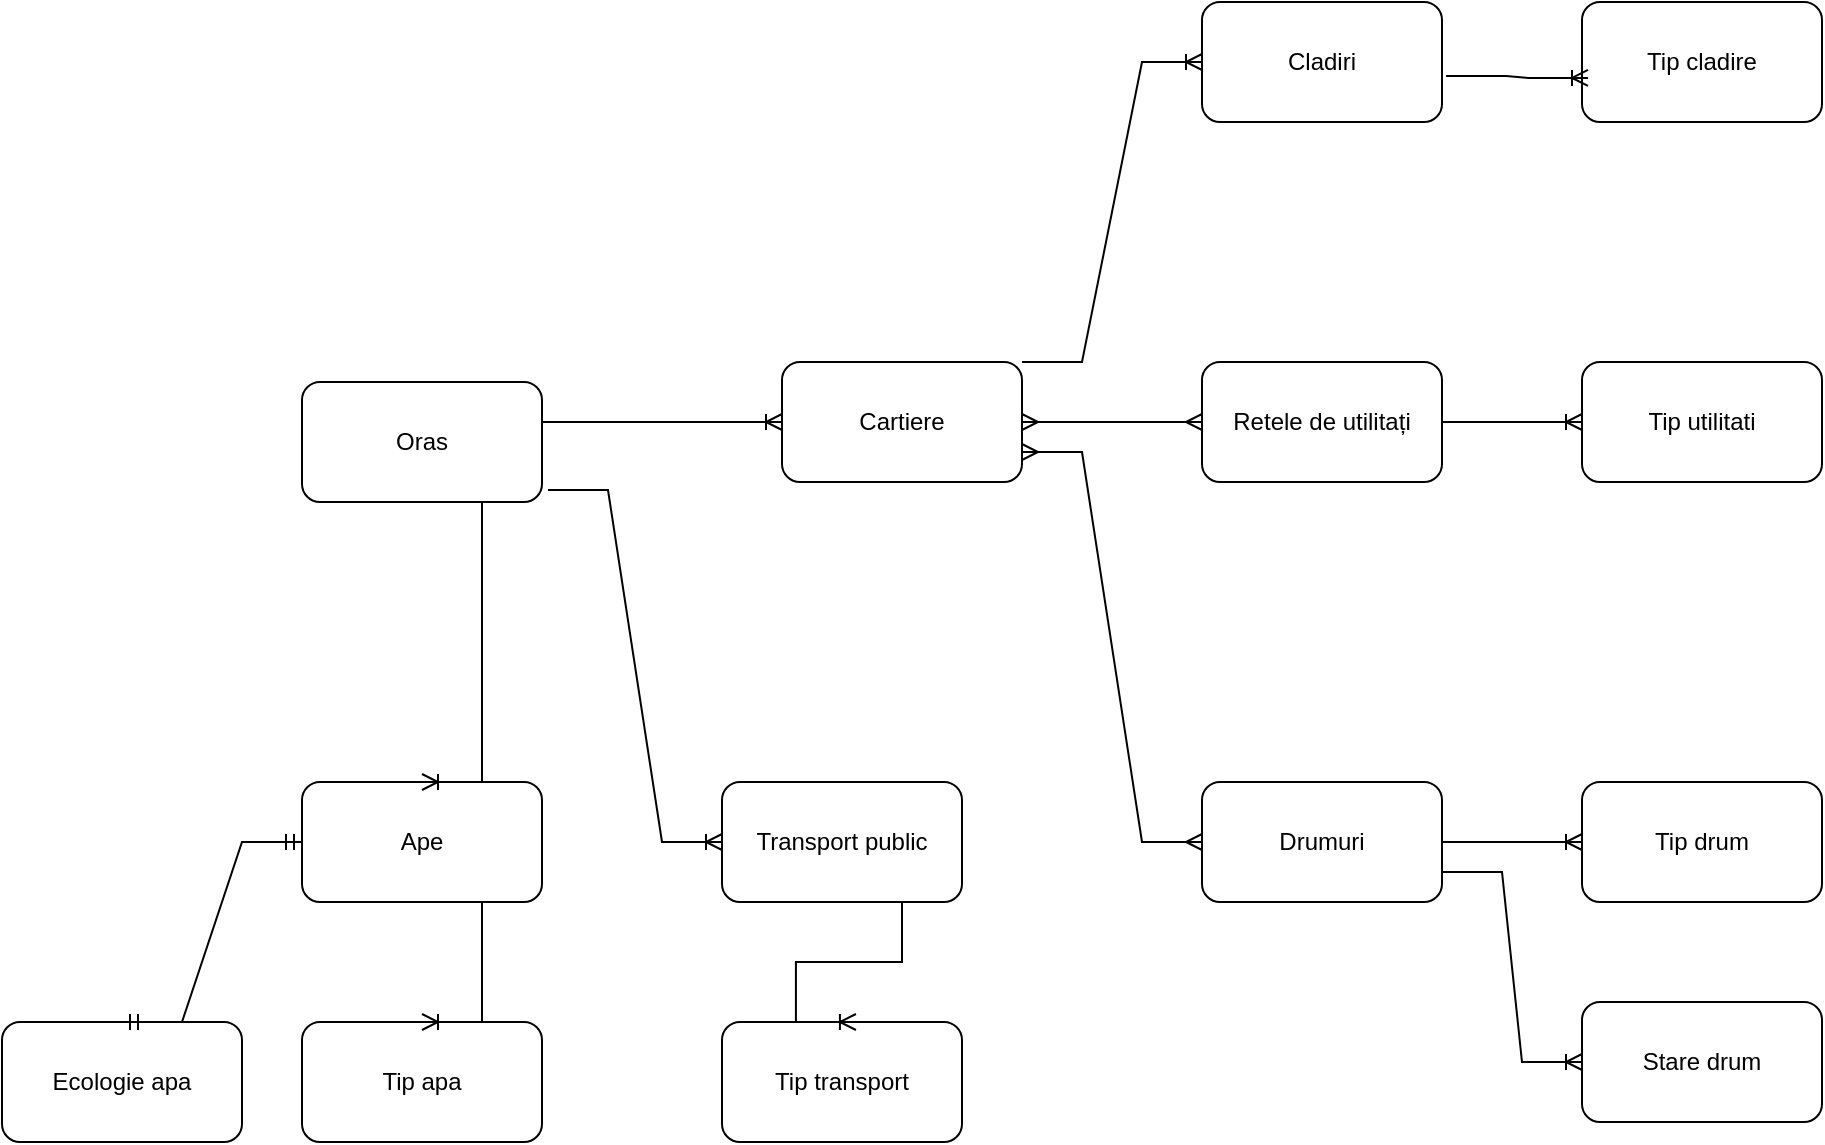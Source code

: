 <mxfile version="27.0.3">
  <diagram name="Page-1" id="391p9UXhBRdgQjdD_9U2">
    <mxGraphModel dx="2195" dy="597" grid="1" gridSize="10" guides="1" tooltips="1" connect="1" arrows="1" fold="1" page="1" pageScale="1" pageWidth="850" pageHeight="1100" math="0" shadow="0">
      <root>
        <mxCell id="0" />
        <mxCell id="1" parent="0" />
        <mxCell id="3ntJqm7VjU1_RzpnfSej-1" value="Oras" style="rounded=1;whiteSpace=wrap;html=1;" vertex="1" parent="1">
          <mxGeometry x="20" y="270" width="120" height="60" as="geometry" />
        </mxCell>
        <mxCell id="3ntJqm7VjU1_RzpnfSej-2" value="Cartiere" style="rounded=1;whiteSpace=wrap;html=1;" vertex="1" parent="1">
          <mxGeometry x="260" y="260" width="120" height="60" as="geometry" />
        </mxCell>
        <mxCell id="3ntJqm7VjU1_RzpnfSej-3" value="Cladiri" style="rounded=1;whiteSpace=wrap;html=1;" vertex="1" parent="1">
          <mxGeometry x="470" y="80" width="120" height="60" as="geometry" />
        </mxCell>
        <mxCell id="3ntJqm7VjU1_RzpnfSej-4" value="Drumuri" style="rounded=1;whiteSpace=wrap;html=1;" vertex="1" parent="1">
          <mxGeometry x="470" y="470" width="120" height="60" as="geometry" />
        </mxCell>
        <mxCell id="3ntJqm7VjU1_RzpnfSej-5" value="Transport public" style="rounded=1;whiteSpace=wrap;html=1;" vertex="1" parent="1">
          <mxGeometry x="230" y="470" width="120" height="60" as="geometry" />
        </mxCell>
        <mxCell id="3ntJqm7VjU1_RzpnfSej-6" value="Retele de utilitați" style="rounded=1;whiteSpace=wrap;html=1;" vertex="1" parent="1">
          <mxGeometry x="470" y="260" width="120" height="60" as="geometry" />
        </mxCell>
        <mxCell id="3ntJqm7VjU1_RzpnfSej-7" value="Ape" style="rounded=1;whiteSpace=wrap;html=1;" vertex="1" parent="1">
          <mxGeometry x="20" y="470" width="120" height="60" as="geometry" />
        </mxCell>
        <mxCell id="3ntJqm7VjU1_RzpnfSej-8" value="" style="edgeStyle=entityRelationEdgeStyle;fontSize=12;html=1;endArrow=ERoneToMany;rounded=0;entryX=0;entryY=0.5;entryDx=0;entryDy=0;exitX=1;exitY=0;exitDx=0;exitDy=0;" edge="1" parent="1" source="3ntJqm7VjU1_RzpnfSej-2" target="3ntJqm7VjU1_RzpnfSej-3">
          <mxGeometry width="100" height="100" relative="1" as="geometry">
            <mxPoint x="140" y="290" as="sourcePoint" />
            <mxPoint x="240" y="190" as="targetPoint" />
            <Array as="points">
              <mxPoint x="320" y="200" />
            </Array>
          </mxGeometry>
        </mxCell>
        <mxCell id="3ntJqm7VjU1_RzpnfSej-9" value="" style="edgeStyle=entityRelationEdgeStyle;fontSize=12;html=1;endArrow=ERoneToMany;rounded=0;entryX=0;entryY=0.5;entryDx=0;entryDy=0;" edge="1" parent="1" target="3ntJqm7VjU1_RzpnfSej-2">
          <mxGeometry width="100" height="100" relative="1" as="geometry">
            <mxPoint x="140" y="290" as="sourcePoint" />
            <mxPoint x="240" y="190" as="targetPoint" />
          </mxGeometry>
        </mxCell>
        <mxCell id="3ntJqm7VjU1_RzpnfSej-14" value="" style="edgeStyle=entityRelationEdgeStyle;fontSize=12;html=1;endArrow=ERoneToMany;rounded=0;entryX=0.5;entryY=0;entryDx=0;entryDy=0;exitX=0.5;exitY=1;exitDx=0;exitDy=0;" edge="1" parent="1" source="3ntJqm7VjU1_RzpnfSej-1" target="3ntJqm7VjU1_RzpnfSej-7">
          <mxGeometry width="100" height="100" relative="1" as="geometry">
            <mxPoint x="60" y="340" as="sourcePoint" />
            <mxPoint x="480" y="230" as="targetPoint" />
          </mxGeometry>
        </mxCell>
        <mxCell id="3ntJqm7VjU1_RzpnfSej-15" value="" style="edgeStyle=entityRelationEdgeStyle;fontSize=12;html=1;endArrow=ERmany;startArrow=ERmany;rounded=0;exitX=1;exitY=0.5;exitDx=0;exitDy=0;entryX=0;entryY=0.5;entryDx=0;entryDy=0;" edge="1" parent="1" source="3ntJqm7VjU1_RzpnfSej-2" target="3ntJqm7VjU1_RzpnfSej-6">
          <mxGeometry width="100" height="100" relative="1" as="geometry">
            <mxPoint x="390" y="270" as="sourcePoint" />
            <mxPoint x="490" y="170" as="targetPoint" />
          </mxGeometry>
        </mxCell>
        <mxCell id="3ntJqm7VjU1_RzpnfSej-16" value="" style="edgeStyle=entityRelationEdgeStyle;fontSize=12;html=1;endArrow=ERoneToMany;rounded=0;exitX=1.025;exitY=0.9;exitDx=0;exitDy=0;exitPerimeter=0;entryX=0;entryY=0.5;entryDx=0;entryDy=0;" edge="1" parent="1" source="3ntJqm7VjU1_RzpnfSej-1" target="3ntJqm7VjU1_RzpnfSej-5">
          <mxGeometry width="100" height="100" relative="1" as="geometry">
            <mxPoint x="160" y="440" as="sourcePoint" />
            <mxPoint x="260" y="340" as="targetPoint" />
          </mxGeometry>
        </mxCell>
        <mxCell id="3ntJqm7VjU1_RzpnfSej-17" value="" style="edgeStyle=entityRelationEdgeStyle;fontSize=12;html=1;endArrow=ERmany;startArrow=ERmany;rounded=0;exitX=1;exitY=0.75;exitDx=0;exitDy=0;entryX=0;entryY=0.5;entryDx=0;entryDy=0;" edge="1" parent="1" source="3ntJqm7VjU1_RzpnfSej-2" target="3ntJqm7VjU1_RzpnfSej-4">
          <mxGeometry width="100" height="100" relative="1" as="geometry">
            <mxPoint x="380" y="330" as="sourcePoint" />
            <mxPoint x="480" y="230" as="targetPoint" />
          </mxGeometry>
        </mxCell>
        <mxCell id="3ntJqm7VjU1_RzpnfSej-18" value="Tip utilitati" style="rounded=1;whiteSpace=wrap;html=1;" vertex="1" parent="1">
          <mxGeometry x="660" y="260" width="120" height="60" as="geometry" />
        </mxCell>
        <mxCell id="3ntJqm7VjU1_RzpnfSej-19" value="" style="edgeStyle=entityRelationEdgeStyle;fontSize=12;html=1;endArrow=ERoneToMany;rounded=0;exitX=1;exitY=0.5;exitDx=0;exitDy=0;entryX=0;entryY=0.5;entryDx=0;entryDy=0;" edge="1" parent="1" source="3ntJqm7VjU1_RzpnfSej-6" target="3ntJqm7VjU1_RzpnfSej-18">
          <mxGeometry width="100" height="100" relative="1" as="geometry">
            <mxPoint x="590" y="210" as="sourcePoint" />
            <mxPoint x="690" y="110" as="targetPoint" />
          </mxGeometry>
        </mxCell>
        <mxCell id="3ntJqm7VjU1_RzpnfSej-20" value="Tip cladire" style="rounded=1;whiteSpace=wrap;html=1;" vertex="1" parent="1">
          <mxGeometry x="660" y="80" width="120" height="60" as="geometry" />
        </mxCell>
        <mxCell id="3ntJqm7VjU1_RzpnfSej-21" value="" style="edgeStyle=entityRelationEdgeStyle;fontSize=12;html=1;endArrow=ERoneToMany;rounded=0;exitX=1.017;exitY=0.617;exitDx=0;exitDy=0;exitPerimeter=0;entryX=0.025;entryY=0.633;entryDx=0;entryDy=0;entryPerimeter=0;" edge="1" parent="1" source="3ntJqm7VjU1_RzpnfSej-3" target="3ntJqm7VjU1_RzpnfSej-20">
          <mxGeometry width="100" height="100" relative="1" as="geometry">
            <mxPoint x="610" y="130" as="sourcePoint" />
            <mxPoint x="710" y="30" as="targetPoint" />
          </mxGeometry>
        </mxCell>
        <mxCell id="3ntJqm7VjU1_RzpnfSej-22" value="Tip drum" style="rounded=1;whiteSpace=wrap;html=1;" vertex="1" parent="1">
          <mxGeometry x="660" y="470" width="120" height="60" as="geometry" />
        </mxCell>
        <mxCell id="3ntJqm7VjU1_RzpnfSej-23" value="" style="edgeStyle=entityRelationEdgeStyle;fontSize=12;html=1;endArrow=ERoneToMany;rounded=0;exitX=1;exitY=0.5;exitDx=0;exitDy=0;entryX=0;entryY=0.5;entryDx=0;entryDy=0;" edge="1" parent="1" source="3ntJqm7VjU1_RzpnfSej-4" target="3ntJqm7VjU1_RzpnfSej-22">
          <mxGeometry width="100" height="100" relative="1" as="geometry">
            <mxPoint x="620" y="360" as="sourcePoint" />
            <mxPoint x="720" y="260" as="targetPoint" />
          </mxGeometry>
        </mxCell>
        <mxCell id="3ntJqm7VjU1_RzpnfSej-24" value="Stare drum" style="rounded=1;whiteSpace=wrap;html=1;" vertex="1" parent="1">
          <mxGeometry x="660" y="580" width="120" height="60" as="geometry" />
        </mxCell>
        <mxCell id="3ntJqm7VjU1_RzpnfSej-25" value="" style="edgeStyle=entityRelationEdgeStyle;fontSize=12;html=1;endArrow=ERoneToMany;rounded=0;exitX=1;exitY=0.75;exitDx=0;exitDy=0;entryX=0;entryY=0.5;entryDx=0;entryDy=0;" edge="1" parent="1" source="3ntJqm7VjU1_RzpnfSej-4" target="3ntJqm7VjU1_RzpnfSej-24">
          <mxGeometry width="100" height="100" relative="1" as="geometry">
            <mxPoint x="620" y="560" as="sourcePoint" />
            <mxPoint x="720" y="460" as="targetPoint" />
          </mxGeometry>
        </mxCell>
        <mxCell id="3ntJqm7VjU1_RzpnfSej-27" value="Tip apa" style="rounded=1;whiteSpace=wrap;html=1;" vertex="1" parent="1">
          <mxGeometry x="20" y="590" width="120" height="60" as="geometry" />
        </mxCell>
        <mxCell id="3ntJqm7VjU1_RzpnfSej-28" value="Ecologie apa" style="rounded=1;whiteSpace=wrap;html=1;" vertex="1" parent="1">
          <mxGeometry x="-130" y="590" width="120" height="60" as="geometry" />
        </mxCell>
        <mxCell id="3ntJqm7VjU1_RzpnfSej-29" value="" style="edgeStyle=entityRelationEdgeStyle;fontSize=12;html=1;endArrow=ERoneToMany;rounded=0;exitX=0.5;exitY=1;exitDx=0;exitDy=0;entryX=0.5;entryY=0;entryDx=0;entryDy=0;" edge="1" parent="1" source="3ntJqm7VjU1_RzpnfSej-7" target="3ntJqm7VjU1_RzpnfSej-27">
          <mxGeometry width="100" height="100" relative="1" as="geometry">
            <mxPoint x="430" y="560" as="sourcePoint" />
            <mxPoint x="530" y="460" as="targetPoint" />
          </mxGeometry>
        </mxCell>
        <mxCell id="3ntJqm7VjU1_RzpnfSej-30" value="" style="edgeStyle=entityRelationEdgeStyle;fontSize=12;html=1;endArrow=ERmandOne;startArrow=ERmandOne;rounded=0;exitX=0;exitY=0.5;exitDx=0;exitDy=0;entryX=0.5;entryY=0;entryDx=0;entryDy=0;" edge="1" parent="1" source="3ntJqm7VjU1_RzpnfSej-7" target="3ntJqm7VjU1_RzpnfSej-28">
          <mxGeometry width="100" height="100" relative="1" as="geometry">
            <mxPoint x="430" y="560" as="sourcePoint" />
            <mxPoint x="530" y="460" as="targetPoint" />
          </mxGeometry>
        </mxCell>
        <mxCell id="3ntJqm7VjU1_RzpnfSej-31" value="Tip transport" style="rounded=1;whiteSpace=wrap;html=1;" vertex="1" parent="1">
          <mxGeometry x="230" y="590" width="120" height="60" as="geometry" />
        </mxCell>
        <mxCell id="3ntJqm7VjU1_RzpnfSej-32" value="" style="edgeStyle=entityRelationEdgeStyle;fontSize=12;html=1;endArrow=ERoneToMany;rounded=0;exitX=0.5;exitY=1;exitDx=0;exitDy=0;entryX=0.558;entryY=0;entryDx=0;entryDy=0;entryPerimeter=0;" edge="1" parent="1" source="3ntJqm7VjU1_RzpnfSej-5" target="3ntJqm7VjU1_RzpnfSej-31">
          <mxGeometry width="100" height="100" relative="1" as="geometry">
            <mxPoint x="360" y="550" as="sourcePoint" />
            <mxPoint x="530" y="460" as="targetPoint" />
          </mxGeometry>
        </mxCell>
      </root>
    </mxGraphModel>
  </diagram>
</mxfile>
